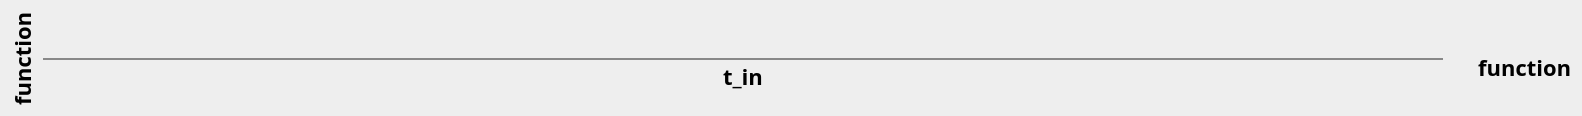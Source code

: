 {
  "$schema": "https://vega.github.io/schema/vega-lite/v5.json",
  "description": "EDIT bounce.cul.js and run yarn calculang:build-run for updates to be reflected in a new hot version number",
  "data": { "values": [] },
  "config": {
    "background": "#eee",
    "hot-data-todo": "put ref to run-bounce.json"
  },
  "width": 700,
  "params": [
    {
      "name": "hot",
      "value": 999,
      "bind": { "input": "select", "options": [0, 1, 2, 3, 4, 5, 999] }
    }
  ],
  "transform": [{ "filter": "datum.hot==hot" }],

  "mark": "text",
  "encoding": {
    "x": { "field": "t_in", "type": "quantitative" },
    "y": { "field": "function" },
    "color": { "field": "function" },
    "text": { "field": "value", "type": "quantitative" }
  }
}
